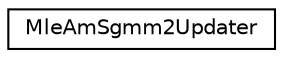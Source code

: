 digraph "Graphical Class Hierarchy"
{
  edge [fontname="Helvetica",fontsize="10",labelfontname="Helvetica",labelfontsize="10"];
  node [fontname="Helvetica",fontsize="10",shape=record];
  rankdir="LR";
  Node0 [label="MleAmSgmm2Updater",height=0.2,width=0.4,color="black", fillcolor="white", style="filled",URL="$classkaldi_1_1MleAmSgmm2Updater.html"];
}

